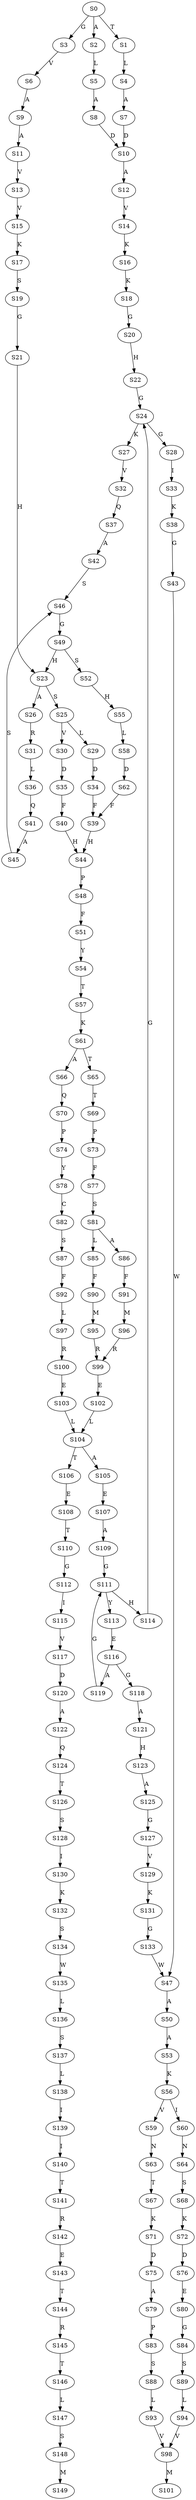 strict digraph  {
	S0 -> S1 [ label = T ];
	S0 -> S2 [ label = A ];
	S0 -> S3 [ label = G ];
	S1 -> S4 [ label = L ];
	S2 -> S5 [ label = L ];
	S3 -> S6 [ label = V ];
	S4 -> S7 [ label = A ];
	S5 -> S8 [ label = A ];
	S6 -> S9 [ label = A ];
	S7 -> S10 [ label = D ];
	S8 -> S10 [ label = D ];
	S9 -> S11 [ label = A ];
	S10 -> S12 [ label = A ];
	S11 -> S13 [ label = V ];
	S12 -> S14 [ label = V ];
	S13 -> S15 [ label = V ];
	S14 -> S16 [ label = K ];
	S15 -> S17 [ label = K ];
	S16 -> S18 [ label = K ];
	S17 -> S19 [ label = S ];
	S18 -> S20 [ label = G ];
	S19 -> S21 [ label = G ];
	S20 -> S22 [ label = H ];
	S21 -> S23 [ label = H ];
	S22 -> S24 [ label = G ];
	S23 -> S25 [ label = S ];
	S23 -> S26 [ label = A ];
	S24 -> S27 [ label = K ];
	S24 -> S28 [ label = G ];
	S25 -> S29 [ label = L ];
	S25 -> S30 [ label = V ];
	S26 -> S31 [ label = R ];
	S27 -> S32 [ label = V ];
	S28 -> S33 [ label = I ];
	S29 -> S34 [ label = D ];
	S30 -> S35 [ label = D ];
	S31 -> S36 [ label = L ];
	S32 -> S37 [ label = Q ];
	S33 -> S38 [ label = K ];
	S34 -> S39 [ label = F ];
	S35 -> S40 [ label = F ];
	S36 -> S41 [ label = Q ];
	S37 -> S42 [ label = A ];
	S38 -> S43 [ label = G ];
	S39 -> S44 [ label = H ];
	S40 -> S44 [ label = H ];
	S41 -> S45 [ label = A ];
	S42 -> S46 [ label = S ];
	S43 -> S47 [ label = W ];
	S44 -> S48 [ label = P ];
	S45 -> S46 [ label = S ];
	S46 -> S49 [ label = G ];
	S47 -> S50 [ label = A ];
	S48 -> S51 [ label = F ];
	S49 -> S23 [ label = H ];
	S49 -> S52 [ label = S ];
	S50 -> S53 [ label = A ];
	S51 -> S54 [ label = Y ];
	S52 -> S55 [ label = H ];
	S53 -> S56 [ label = K ];
	S54 -> S57 [ label = T ];
	S55 -> S58 [ label = L ];
	S56 -> S59 [ label = V ];
	S56 -> S60 [ label = I ];
	S57 -> S61 [ label = K ];
	S58 -> S62 [ label = D ];
	S59 -> S63 [ label = N ];
	S60 -> S64 [ label = N ];
	S61 -> S65 [ label = T ];
	S61 -> S66 [ label = A ];
	S62 -> S39 [ label = F ];
	S63 -> S67 [ label = T ];
	S64 -> S68 [ label = S ];
	S65 -> S69 [ label = T ];
	S66 -> S70 [ label = Q ];
	S67 -> S71 [ label = K ];
	S68 -> S72 [ label = K ];
	S69 -> S73 [ label = P ];
	S70 -> S74 [ label = P ];
	S71 -> S75 [ label = D ];
	S72 -> S76 [ label = D ];
	S73 -> S77 [ label = F ];
	S74 -> S78 [ label = Y ];
	S75 -> S79 [ label = A ];
	S76 -> S80 [ label = E ];
	S77 -> S81 [ label = S ];
	S78 -> S82 [ label = C ];
	S79 -> S83 [ label = P ];
	S80 -> S84 [ label = G ];
	S81 -> S85 [ label = L ];
	S81 -> S86 [ label = A ];
	S82 -> S87 [ label = S ];
	S83 -> S88 [ label = S ];
	S84 -> S89 [ label = S ];
	S85 -> S90 [ label = F ];
	S86 -> S91 [ label = F ];
	S87 -> S92 [ label = F ];
	S88 -> S93 [ label = L ];
	S89 -> S94 [ label = L ];
	S90 -> S95 [ label = M ];
	S91 -> S96 [ label = M ];
	S92 -> S97 [ label = L ];
	S93 -> S98 [ label = V ];
	S94 -> S98 [ label = V ];
	S95 -> S99 [ label = R ];
	S96 -> S99 [ label = R ];
	S97 -> S100 [ label = R ];
	S98 -> S101 [ label = M ];
	S99 -> S102 [ label = E ];
	S100 -> S103 [ label = E ];
	S102 -> S104 [ label = L ];
	S103 -> S104 [ label = L ];
	S104 -> S105 [ label = A ];
	S104 -> S106 [ label = T ];
	S105 -> S107 [ label = E ];
	S106 -> S108 [ label = E ];
	S107 -> S109 [ label = A ];
	S108 -> S110 [ label = T ];
	S109 -> S111 [ label = G ];
	S110 -> S112 [ label = G ];
	S111 -> S113 [ label = Y ];
	S111 -> S114 [ label = H ];
	S112 -> S115 [ label = I ];
	S113 -> S116 [ label = E ];
	S114 -> S24 [ label = G ];
	S115 -> S117 [ label = V ];
	S116 -> S118 [ label = G ];
	S116 -> S119 [ label = A ];
	S117 -> S120 [ label = D ];
	S118 -> S121 [ label = A ];
	S119 -> S111 [ label = G ];
	S120 -> S122 [ label = A ];
	S121 -> S123 [ label = H ];
	S122 -> S124 [ label = Q ];
	S123 -> S125 [ label = A ];
	S124 -> S126 [ label = T ];
	S125 -> S127 [ label = G ];
	S126 -> S128 [ label = S ];
	S127 -> S129 [ label = V ];
	S128 -> S130 [ label = I ];
	S129 -> S131 [ label = K ];
	S130 -> S132 [ label = K ];
	S131 -> S133 [ label = G ];
	S132 -> S134 [ label = S ];
	S133 -> S47 [ label = W ];
	S134 -> S135 [ label = W ];
	S135 -> S136 [ label = L ];
	S136 -> S137 [ label = S ];
	S137 -> S138 [ label = L ];
	S138 -> S139 [ label = I ];
	S139 -> S140 [ label = I ];
	S140 -> S141 [ label = T ];
	S141 -> S142 [ label = R ];
	S142 -> S143 [ label = E ];
	S143 -> S144 [ label = T ];
	S144 -> S145 [ label = R ];
	S145 -> S146 [ label = T ];
	S146 -> S147 [ label = L ];
	S147 -> S148 [ label = S ];
	S148 -> S149 [ label = M ];
}
